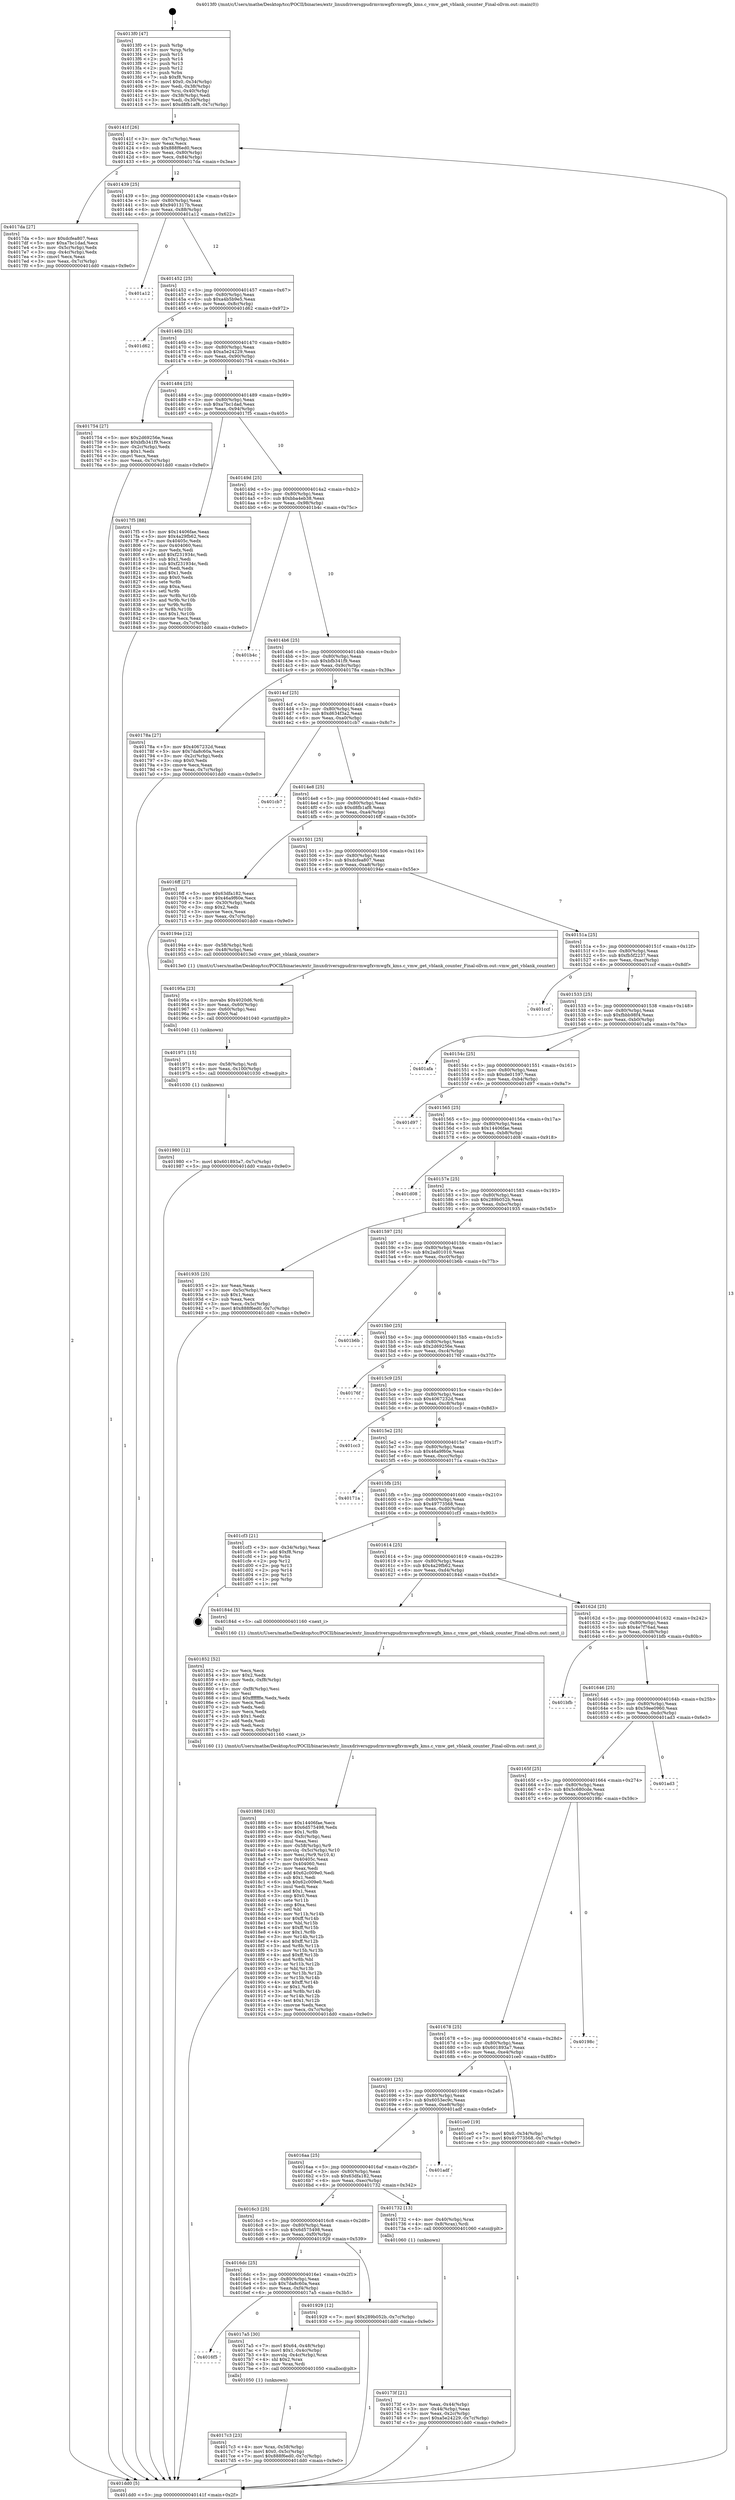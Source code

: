 digraph "0x4013f0" {
  label = "0x4013f0 (/mnt/c/Users/mathe/Desktop/tcc/POCII/binaries/extr_linuxdriversgpudrmvmwgfxvmwgfx_kms.c_vmw_get_vblank_counter_Final-ollvm.out::main(0))"
  labelloc = "t"
  node[shape=record]

  Entry [label="",width=0.3,height=0.3,shape=circle,fillcolor=black,style=filled]
  "0x40141f" [label="{
     0x40141f [26]\l
     | [instrs]\l
     &nbsp;&nbsp;0x40141f \<+3\>: mov -0x7c(%rbp),%eax\l
     &nbsp;&nbsp;0x401422 \<+2\>: mov %eax,%ecx\l
     &nbsp;&nbsp;0x401424 \<+6\>: sub $0x888f6ed0,%ecx\l
     &nbsp;&nbsp;0x40142a \<+3\>: mov %eax,-0x80(%rbp)\l
     &nbsp;&nbsp;0x40142d \<+6\>: mov %ecx,-0x84(%rbp)\l
     &nbsp;&nbsp;0x401433 \<+6\>: je 00000000004017da \<main+0x3ea\>\l
  }"]
  "0x4017da" [label="{
     0x4017da [27]\l
     | [instrs]\l
     &nbsp;&nbsp;0x4017da \<+5\>: mov $0xdcfea807,%eax\l
     &nbsp;&nbsp;0x4017df \<+5\>: mov $0xa7bc1dad,%ecx\l
     &nbsp;&nbsp;0x4017e4 \<+3\>: mov -0x5c(%rbp),%edx\l
     &nbsp;&nbsp;0x4017e7 \<+3\>: cmp -0x4c(%rbp),%edx\l
     &nbsp;&nbsp;0x4017ea \<+3\>: cmovl %ecx,%eax\l
     &nbsp;&nbsp;0x4017ed \<+3\>: mov %eax,-0x7c(%rbp)\l
     &nbsp;&nbsp;0x4017f0 \<+5\>: jmp 0000000000401dd0 \<main+0x9e0\>\l
  }"]
  "0x401439" [label="{
     0x401439 [25]\l
     | [instrs]\l
     &nbsp;&nbsp;0x401439 \<+5\>: jmp 000000000040143e \<main+0x4e\>\l
     &nbsp;&nbsp;0x40143e \<+3\>: mov -0x80(%rbp),%eax\l
     &nbsp;&nbsp;0x401441 \<+5\>: sub $0x9401317b,%eax\l
     &nbsp;&nbsp;0x401446 \<+6\>: mov %eax,-0x88(%rbp)\l
     &nbsp;&nbsp;0x40144c \<+6\>: je 0000000000401a12 \<main+0x622\>\l
  }"]
  Exit [label="",width=0.3,height=0.3,shape=circle,fillcolor=black,style=filled,peripheries=2]
  "0x401a12" [label="{
     0x401a12\l
  }", style=dashed]
  "0x401452" [label="{
     0x401452 [25]\l
     | [instrs]\l
     &nbsp;&nbsp;0x401452 \<+5\>: jmp 0000000000401457 \<main+0x67\>\l
     &nbsp;&nbsp;0x401457 \<+3\>: mov -0x80(%rbp),%eax\l
     &nbsp;&nbsp;0x40145a \<+5\>: sub $0xa4b5b9e5,%eax\l
     &nbsp;&nbsp;0x40145f \<+6\>: mov %eax,-0x8c(%rbp)\l
     &nbsp;&nbsp;0x401465 \<+6\>: je 0000000000401d62 \<main+0x972\>\l
  }"]
  "0x401980" [label="{
     0x401980 [12]\l
     | [instrs]\l
     &nbsp;&nbsp;0x401980 \<+7\>: movl $0x601893a7,-0x7c(%rbp)\l
     &nbsp;&nbsp;0x401987 \<+5\>: jmp 0000000000401dd0 \<main+0x9e0\>\l
  }"]
  "0x401d62" [label="{
     0x401d62\l
  }", style=dashed]
  "0x40146b" [label="{
     0x40146b [25]\l
     | [instrs]\l
     &nbsp;&nbsp;0x40146b \<+5\>: jmp 0000000000401470 \<main+0x80\>\l
     &nbsp;&nbsp;0x401470 \<+3\>: mov -0x80(%rbp),%eax\l
     &nbsp;&nbsp;0x401473 \<+5\>: sub $0xa5e24229,%eax\l
     &nbsp;&nbsp;0x401478 \<+6\>: mov %eax,-0x90(%rbp)\l
     &nbsp;&nbsp;0x40147e \<+6\>: je 0000000000401754 \<main+0x364\>\l
  }"]
  "0x401971" [label="{
     0x401971 [15]\l
     | [instrs]\l
     &nbsp;&nbsp;0x401971 \<+4\>: mov -0x58(%rbp),%rdi\l
     &nbsp;&nbsp;0x401975 \<+6\>: mov %eax,-0x100(%rbp)\l
     &nbsp;&nbsp;0x40197b \<+5\>: call 0000000000401030 \<free@plt\>\l
     | [calls]\l
     &nbsp;&nbsp;0x401030 \{1\} (unknown)\l
  }"]
  "0x401754" [label="{
     0x401754 [27]\l
     | [instrs]\l
     &nbsp;&nbsp;0x401754 \<+5\>: mov $0x2d69256e,%eax\l
     &nbsp;&nbsp;0x401759 \<+5\>: mov $0xbfb341f9,%ecx\l
     &nbsp;&nbsp;0x40175e \<+3\>: mov -0x2c(%rbp),%edx\l
     &nbsp;&nbsp;0x401761 \<+3\>: cmp $0x1,%edx\l
     &nbsp;&nbsp;0x401764 \<+3\>: cmovl %ecx,%eax\l
     &nbsp;&nbsp;0x401767 \<+3\>: mov %eax,-0x7c(%rbp)\l
     &nbsp;&nbsp;0x40176a \<+5\>: jmp 0000000000401dd0 \<main+0x9e0\>\l
  }"]
  "0x401484" [label="{
     0x401484 [25]\l
     | [instrs]\l
     &nbsp;&nbsp;0x401484 \<+5\>: jmp 0000000000401489 \<main+0x99\>\l
     &nbsp;&nbsp;0x401489 \<+3\>: mov -0x80(%rbp),%eax\l
     &nbsp;&nbsp;0x40148c \<+5\>: sub $0xa7bc1dad,%eax\l
     &nbsp;&nbsp;0x401491 \<+6\>: mov %eax,-0x94(%rbp)\l
     &nbsp;&nbsp;0x401497 \<+6\>: je 00000000004017f5 \<main+0x405\>\l
  }"]
  "0x40195a" [label="{
     0x40195a [23]\l
     | [instrs]\l
     &nbsp;&nbsp;0x40195a \<+10\>: movabs $0x4020d6,%rdi\l
     &nbsp;&nbsp;0x401964 \<+3\>: mov %eax,-0x60(%rbp)\l
     &nbsp;&nbsp;0x401967 \<+3\>: mov -0x60(%rbp),%esi\l
     &nbsp;&nbsp;0x40196a \<+2\>: mov $0x0,%al\l
     &nbsp;&nbsp;0x40196c \<+5\>: call 0000000000401040 \<printf@plt\>\l
     | [calls]\l
     &nbsp;&nbsp;0x401040 \{1\} (unknown)\l
  }"]
  "0x4017f5" [label="{
     0x4017f5 [88]\l
     | [instrs]\l
     &nbsp;&nbsp;0x4017f5 \<+5\>: mov $0x14406fae,%eax\l
     &nbsp;&nbsp;0x4017fa \<+5\>: mov $0x4a29fb62,%ecx\l
     &nbsp;&nbsp;0x4017ff \<+7\>: mov 0x40405c,%edx\l
     &nbsp;&nbsp;0x401806 \<+7\>: mov 0x404060,%esi\l
     &nbsp;&nbsp;0x40180d \<+2\>: mov %edx,%edi\l
     &nbsp;&nbsp;0x40180f \<+6\>: add $0xf231934c,%edi\l
     &nbsp;&nbsp;0x401815 \<+3\>: sub $0x1,%edi\l
     &nbsp;&nbsp;0x401818 \<+6\>: sub $0xf231934c,%edi\l
     &nbsp;&nbsp;0x40181e \<+3\>: imul %edi,%edx\l
     &nbsp;&nbsp;0x401821 \<+3\>: and $0x1,%edx\l
     &nbsp;&nbsp;0x401824 \<+3\>: cmp $0x0,%edx\l
     &nbsp;&nbsp;0x401827 \<+4\>: sete %r8b\l
     &nbsp;&nbsp;0x40182b \<+3\>: cmp $0xa,%esi\l
     &nbsp;&nbsp;0x40182e \<+4\>: setl %r9b\l
     &nbsp;&nbsp;0x401832 \<+3\>: mov %r8b,%r10b\l
     &nbsp;&nbsp;0x401835 \<+3\>: and %r9b,%r10b\l
     &nbsp;&nbsp;0x401838 \<+3\>: xor %r9b,%r8b\l
     &nbsp;&nbsp;0x40183b \<+3\>: or %r8b,%r10b\l
     &nbsp;&nbsp;0x40183e \<+4\>: test $0x1,%r10b\l
     &nbsp;&nbsp;0x401842 \<+3\>: cmovne %ecx,%eax\l
     &nbsp;&nbsp;0x401845 \<+3\>: mov %eax,-0x7c(%rbp)\l
     &nbsp;&nbsp;0x401848 \<+5\>: jmp 0000000000401dd0 \<main+0x9e0\>\l
  }"]
  "0x40149d" [label="{
     0x40149d [25]\l
     | [instrs]\l
     &nbsp;&nbsp;0x40149d \<+5\>: jmp 00000000004014a2 \<main+0xb2\>\l
     &nbsp;&nbsp;0x4014a2 \<+3\>: mov -0x80(%rbp),%eax\l
     &nbsp;&nbsp;0x4014a5 \<+5\>: sub $0xbba4eb38,%eax\l
     &nbsp;&nbsp;0x4014aa \<+6\>: mov %eax,-0x98(%rbp)\l
     &nbsp;&nbsp;0x4014b0 \<+6\>: je 0000000000401b4c \<main+0x75c\>\l
  }"]
  "0x401886" [label="{
     0x401886 [163]\l
     | [instrs]\l
     &nbsp;&nbsp;0x401886 \<+5\>: mov $0x14406fae,%ecx\l
     &nbsp;&nbsp;0x40188b \<+5\>: mov $0x6d575498,%edx\l
     &nbsp;&nbsp;0x401890 \<+3\>: mov $0x1,%r8b\l
     &nbsp;&nbsp;0x401893 \<+6\>: mov -0xfc(%rbp),%esi\l
     &nbsp;&nbsp;0x401899 \<+3\>: imul %eax,%esi\l
     &nbsp;&nbsp;0x40189c \<+4\>: mov -0x58(%rbp),%r9\l
     &nbsp;&nbsp;0x4018a0 \<+4\>: movslq -0x5c(%rbp),%r10\l
     &nbsp;&nbsp;0x4018a4 \<+4\>: mov %esi,(%r9,%r10,4)\l
     &nbsp;&nbsp;0x4018a8 \<+7\>: mov 0x40405c,%eax\l
     &nbsp;&nbsp;0x4018af \<+7\>: mov 0x404060,%esi\l
     &nbsp;&nbsp;0x4018b6 \<+2\>: mov %eax,%edi\l
     &nbsp;&nbsp;0x4018b8 \<+6\>: add $0x62c009e0,%edi\l
     &nbsp;&nbsp;0x4018be \<+3\>: sub $0x1,%edi\l
     &nbsp;&nbsp;0x4018c1 \<+6\>: sub $0x62c009e0,%edi\l
     &nbsp;&nbsp;0x4018c7 \<+3\>: imul %edi,%eax\l
     &nbsp;&nbsp;0x4018ca \<+3\>: and $0x1,%eax\l
     &nbsp;&nbsp;0x4018cd \<+3\>: cmp $0x0,%eax\l
     &nbsp;&nbsp;0x4018d0 \<+4\>: sete %r11b\l
     &nbsp;&nbsp;0x4018d4 \<+3\>: cmp $0xa,%esi\l
     &nbsp;&nbsp;0x4018d7 \<+3\>: setl %bl\l
     &nbsp;&nbsp;0x4018da \<+3\>: mov %r11b,%r14b\l
     &nbsp;&nbsp;0x4018dd \<+4\>: xor $0xff,%r14b\l
     &nbsp;&nbsp;0x4018e1 \<+3\>: mov %bl,%r15b\l
     &nbsp;&nbsp;0x4018e4 \<+4\>: xor $0xff,%r15b\l
     &nbsp;&nbsp;0x4018e8 \<+4\>: xor $0x1,%r8b\l
     &nbsp;&nbsp;0x4018ec \<+3\>: mov %r14b,%r12b\l
     &nbsp;&nbsp;0x4018ef \<+4\>: and $0xff,%r12b\l
     &nbsp;&nbsp;0x4018f3 \<+3\>: and %r8b,%r11b\l
     &nbsp;&nbsp;0x4018f6 \<+3\>: mov %r15b,%r13b\l
     &nbsp;&nbsp;0x4018f9 \<+4\>: and $0xff,%r13b\l
     &nbsp;&nbsp;0x4018fd \<+3\>: and %r8b,%bl\l
     &nbsp;&nbsp;0x401900 \<+3\>: or %r11b,%r12b\l
     &nbsp;&nbsp;0x401903 \<+3\>: or %bl,%r13b\l
     &nbsp;&nbsp;0x401906 \<+3\>: xor %r13b,%r12b\l
     &nbsp;&nbsp;0x401909 \<+3\>: or %r15b,%r14b\l
     &nbsp;&nbsp;0x40190c \<+4\>: xor $0xff,%r14b\l
     &nbsp;&nbsp;0x401910 \<+4\>: or $0x1,%r8b\l
     &nbsp;&nbsp;0x401914 \<+3\>: and %r8b,%r14b\l
     &nbsp;&nbsp;0x401917 \<+3\>: or %r14b,%r12b\l
     &nbsp;&nbsp;0x40191a \<+4\>: test $0x1,%r12b\l
     &nbsp;&nbsp;0x40191e \<+3\>: cmovne %edx,%ecx\l
     &nbsp;&nbsp;0x401921 \<+3\>: mov %ecx,-0x7c(%rbp)\l
     &nbsp;&nbsp;0x401924 \<+5\>: jmp 0000000000401dd0 \<main+0x9e0\>\l
  }"]
  "0x401b4c" [label="{
     0x401b4c\l
  }", style=dashed]
  "0x4014b6" [label="{
     0x4014b6 [25]\l
     | [instrs]\l
     &nbsp;&nbsp;0x4014b6 \<+5\>: jmp 00000000004014bb \<main+0xcb\>\l
     &nbsp;&nbsp;0x4014bb \<+3\>: mov -0x80(%rbp),%eax\l
     &nbsp;&nbsp;0x4014be \<+5\>: sub $0xbfb341f9,%eax\l
     &nbsp;&nbsp;0x4014c3 \<+6\>: mov %eax,-0x9c(%rbp)\l
     &nbsp;&nbsp;0x4014c9 \<+6\>: je 000000000040178a \<main+0x39a\>\l
  }"]
  "0x401852" [label="{
     0x401852 [52]\l
     | [instrs]\l
     &nbsp;&nbsp;0x401852 \<+2\>: xor %ecx,%ecx\l
     &nbsp;&nbsp;0x401854 \<+5\>: mov $0x2,%edx\l
     &nbsp;&nbsp;0x401859 \<+6\>: mov %edx,-0xf8(%rbp)\l
     &nbsp;&nbsp;0x40185f \<+1\>: cltd\l
     &nbsp;&nbsp;0x401860 \<+6\>: mov -0xf8(%rbp),%esi\l
     &nbsp;&nbsp;0x401866 \<+2\>: idiv %esi\l
     &nbsp;&nbsp;0x401868 \<+6\>: imul $0xfffffffe,%edx,%edx\l
     &nbsp;&nbsp;0x40186e \<+2\>: mov %ecx,%edi\l
     &nbsp;&nbsp;0x401870 \<+2\>: sub %edx,%edi\l
     &nbsp;&nbsp;0x401872 \<+2\>: mov %ecx,%edx\l
     &nbsp;&nbsp;0x401874 \<+3\>: sub $0x1,%edx\l
     &nbsp;&nbsp;0x401877 \<+2\>: add %edx,%edi\l
     &nbsp;&nbsp;0x401879 \<+2\>: sub %edi,%ecx\l
     &nbsp;&nbsp;0x40187b \<+6\>: mov %ecx,-0xfc(%rbp)\l
     &nbsp;&nbsp;0x401881 \<+5\>: call 0000000000401160 \<next_i\>\l
     | [calls]\l
     &nbsp;&nbsp;0x401160 \{1\} (/mnt/c/Users/mathe/Desktop/tcc/POCII/binaries/extr_linuxdriversgpudrmvmwgfxvmwgfx_kms.c_vmw_get_vblank_counter_Final-ollvm.out::next_i)\l
  }"]
  "0x40178a" [label="{
     0x40178a [27]\l
     | [instrs]\l
     &nbsp;&nbsp;0x40178a \<+5\>: mov $0x4067232d,%eax\l
     &nbsp;&nbsp;0x40178f \<+5\>: mov $0x7da8c60a,%ecx\l
     &nbsp;&nbsp;0x401794 \<+3\>: mov -0x2c(%rbp),%edx\l
     &nbsp;&nbsp;0x401797 \<+3\>: cmp $0x0,%edx\l
     &nbsp;&nbsp;0x40179a \<+3\>: cmove %ecx,%eax\l
     &nbsp;&nbsp;0x40179d \<+3\>: mov %eax,-0x7c(%rbp)\l
     &nbsp;&nbsp;0x4017a0 \<+5\>: jmp 0000000000401dd0 \<main+0x9e0\>\l
  }"]
  "0x4014cf" [label="{
     0x4014cf [25]\l
     | [instrs]\l
     &nbsp;&nbsp;0x4014cf \<+5\>: jmp 00000000004014d4 \<main+0xe4\>\l
     &nbsp;&nbsp;0x4014d4 \<+3\>: mov -0x80(%rbp),%eax\l
     &nbsp;&nbsp;0x4014d7 \<+5\>: sub $0xd634f3a2,%eax\l
     &nbsp;&nbsp;0x4014dc \<+6\>: mov %eax,-0xa0(%rbp)\l
     &nbsp;&nbsp;0x4014e2 \<+6\>: je 0000000000401cb7 \<main+0x8c7\>\l
  }"]
  "0x4017c3" [label="{
     0x4017c3 [23]\l
     | [instrs]\l
     &nbsp;&nbsp;0x4017c3 \<+4\>: mov %rax,-0x58(%rbp)\l
     &nbsp;&nbsp;0x4017c7 \<+7\>: movl $0x0,-0x5c(%rbp)\l
     &nbsp;&nbsp;0x4017ce \<+7\>: movl $0x888f6ed0,-0x7c(%rbp)\l
     &nbsp;&nbsp;0x4017d5 \<+5\>: jmp 0000000000401dd0 \<main+0x9e0\>\l
  }"]
  "0x401cb7" [label="{
     0x401cb7\l
  }", style=dashed]
  "0x4014e8" [label="{
     0x4014e8 [25]\l
     | [instrs]\l
     &nbsp;&nbsp;0x4014e8 \<+5\>: jmp 00000000004014ed \<main+0xfd\>\l
     &nbsp;&nbsp;0x4014ed \<+3\>: mov -0x80(%rbp),%eax\l
     &nbsp;&nbsp;0x4014f0 \<+5\>: sub $0xd8fb1af8,%eax\l
     &nbsp;&nbsp;0x4014f5 \<+6\>: mov %eax,-0xa4(%rbp)\l
     &nbsp;&nbsp;0x4014fb \<+6\>: je 00000000004016ff \<main+0x30f\>\l
  }"]
  "0x4016f5" [label="{
     0x4016f5\l
  }", style=dashed]
  "0x4016ff" [label="{
     0x4016ff [27]\l
     | [instrs]\l
     &nbsp;&nbsp;0x4016ff \<+5\>: mov $0x63dfa182,%eax\l
     &nbsp;&nbsp;0x401704 \<+5\>: mov $0x46a9f60e,%ecx\l
     &nbsp;&nbsp;0x401709 \<+3\>: mov -0x30(%rbp),%edx\l
     &nbsp;&nbsp;0x40170c \<+3\>: cmp $0x2,%edx\l
     &nbsp;&nbsp;0x40170f \<+3\>: cmovne %ecx,%eax\l
     &nbsp;&nbsp;0x401712 \<+3\>: mov %eax,-0x7c(%rbp)\l
     &nbsp;&nbsp;0x401715 \<+5\>: jmp 0000000000401dd0 \<main+0x9e0\>\l
  }"]
  "0x401501" [label="{
     0x401501 [25]\l
     | [instrs]\l
     &nbsp;&nbsp;0x401501 \<+5\>: jmp 0000000000401506 \<main+0x116\>\l
     &nbsp;&nbsp;0x401506 \<+3\>: mov -0x80(%rbp),%eax\l
     &nbsp;&nbsp;0x401509 \<+5\>: sub $0xdcfea807,%eax\l
     &nbsp;&nbsp;0x40150e \<+6\>: mov %eax,-0xa8(%rbp)\l
     &nbsp;&nbsp;0x401514 \<+6\>: je 000000000040194e \<main+0x55e\>\l
  }"]
  "0x401dd0" [label="{
     0x401dd0 [5]\l
     | [instrs]\l
     &nbsp;&nbsp;0x401dd0 \<+5\>: jmp 000000000040141f \<main+0x2f\>\l
  }"]
  "0x4013f0" [label="{
     0x4013f0 [47]\l
     | [instrs]\l
     &nbsp;&nbsp;0x4013f0 \<+1\>: push %rbp\l
     &nbsp;&nbsp;0x4013f1 \<+3\>: mov %rsp,%rbp\l
     &nbsp;&nbsp;0x4013f4 \<+2\>: push %r15\l
     &nbsp;&nbsp;0x4013f6 \<+2\>: push %r14\l
     &nbsp;&nbsp;0x4013f8 \<+2\>: push %r13\l
     &nbsp;&nbsp;0x4013fa \<+2\>: push %r12\l
     &nbsp;&nbsp;0x4013fc \<+1\>: push %rbx\l
     &nbsp;&nbsp;0x4013fd \<+7\>: sub $0xf8,%rsp\l
     &nbsp;&nbsp;0x401404 \<+7\>: movl $0x0,-0x34(%rbp)\l
     &nbsp;&nbsp;0x40140b \<+3\>: mov %edi,-0x38(%rbp)\l
     &nbsp;&nbsp;0x40140e \<+4\>: mov %rsi,-0x40(%rbp)\l
     &nbsp;&nbsp;0x401412 \<+3\>: mov -0x38(%rbp),%edi\l
     &nbsp;&nbsp;0x401415 \<+3\>: mov %edi,-0x30(%rbp)\l
     &nbsp;&nbsp;0x401418 \<+7\>: movl $0xd8fb1af8,-0x7c(%rbp)\l
  }"]
  "0x4017a5" [label="{
     0x4017a5 [30]\l
     | [instrs]\l
     &nbsp;&nbsp;0x4017a5 \<+7\>: movl $0x64,-0x48(%rbp)\l
     &nbsp;&nbsp;0x4017ac \<+7\>: movl $0x1,-0x4c(%rbp)\l
     &nbsp;&nbsp;0x4017b3 \<+4\>: movslq -0x4c(%rbp),%rax\l
     &nbsp;&nbsp;0x4017b7 \<+4\>: shl $0x2,%rax\l
     &nbsp;&nbsp;0x4017bb \<+3\>: mov %rax,%rdi\l
     &nbsp;&nbsp;0x4017be \<+5\>: call 0000000000401050 \<malloc@plt\>\l
     | [calls]\l
     &nbsp;&nbsp;0x401050 \{1\} (unknown)\l
  }"]
  "0x40194e" [label="{
     0x40194e [12]\l
     | [instrs]\l
     &nbsp;&nbsp;0x40194e \<+4\>: mov -0x58(%rbp),%rdi\l
     &nbsp;&nbsp;0x401952 \<+3\>: mov -0x48(%rbp),%esi\l
     &nbsp;&nbsp;0x401955 \<+5\>: call 00000000004013e0 \<vmw_get_vblank_counter\>\l
     | [calls]\l
     &nbsp;&nbsp;0x4013e0 \{1\} (/mnt/c/Users/mathe/Desktop/tcc/POCII/binaries/extr_linuxdriversgpudrmvmwgfxvmwgfx_kms.c_vmw_get_vblank_counter_Final-ollvm.out::vmw_get_vblank_counter)\l
  }"]
  "0x40151a" [label="{
     0x40151a [25]\l
     | [instrs]\l
     &nbsp;&nbsp;0x40151a \<+5\>: jmp 000000000040151f \<main+0x12f\>\l
     &nbsp;&nbsp;0x40151f \<+3\>: mov -0x80(%rbp),%eax\l
     &nbsp;&nbsp;0x401522 \<+5\>: sub $0xfb5f2237,%eax\l
     &nbsp;&nbsp;0x401527 \<+6\>: mov %eax,-0xac(%rbp)\l
     &nbsp;&nbsp;0x40152d \<+6\>: je 0000000000401ccf \<main+0x8df\>\l
  }"]
  "0x4016dc" [label="{
     0x4016dc [25]\l
     | [instrs]\l
     &nbsp;&nbsp;0x4016dc \<+5\>: jmp 00000000004016e1 \<main+0x2f1\>\l
     &nbsp;&nbsp;0x4016e1 \<+3\>: mov -0x80(%rbp),%eax\l
     &nbsp;&nbsp;0x4016e4 \<+5\>: sub $0x7da8c60a,%eax\l
     &nbsp;&nbsp;0x4016e9 \<+6\>: mov %eax,-0xf4(%rbp)\l
     &nbsp;&nbsp;0x4016ef \<+6\>: je 00000000004017a5 \<main+0x3b5\>\l
  }"]
  "0x401ccf" [label="{
     0x401ccf\l
  }", style=dashed]
  "0x401533" [label="{
     0x401533 [25]\l
     | [instrs]\l
     &nbsp;&nbsp;0x401533 \<+5\>: jmp 0000000000401538 \<main+0x148\>\l
     &nbsp;&nbsp;0x401538 \<+3\>: mov -0x80(%rbp),%eax\l
     &nbsp;&nbsp;0x40153b \<+5\>: sub $0xfbbb98f4,%eax\l
     &nbsp;&nbsp;0x401540 \<+6\>: mov %eax,-0xb0(%rbp)\l
     &nbsp;&nbsp;0x401546 \<+6\>: je 0000000000401afa \<main+0x70a\>\l
  }"]
  "0x401929" [label="{
     0x401929 [12]\l
     | [instrs]\l
     &nbsp;&nbsp;0x401929 \<+7\>: movl $0x289b052b,-0x7c(%rbp)\l
     &nbsp;&nbsp;0x401930 \<+5\>: jmp 0000000000401dd0 \<main+0x9e0\>\l
  }"]
  "0x401afa" [label="{
     0x401afa\l
  }", style=dashed]
  "0x40154c" [label="{
     0x40154c [25]\l
     | [instrs]\l
     &nbsp;&nbsp;0x40154c \<+5\>: jmp 0000000000401551 \<main+0x161\>\l
     &nbsp;&nbsp;0x401551 \<+3\>: mov -0x80(%rbp),%eax\l
     &nbsp;&nbsp;0x401554 \<+5\>: sub $0xde01597,%eax\l
     &nbsp;&nbsp;0x401559 \<+6\>: mov %eax,-0xb4(%rbp)\l
     &nbsp;&nbsp;0x40155f \<+6\>: je 0000000000401d97 \<main+0x9a7\>\l
  }"]
  "0x40173f" [label="{
     0x40173f [21]\l
     | [instrs]\l
     &nbsp;&nbsp;0x40173f \<+3\>: mov %eax,-0x44(%rbp)\l
     &nbsp;&nbsp;0x401742 \<+3\>: mov -0x44(%rbp),%eax\l
     &nbsp;&nbsp;0x401745 \<+3\>: mov %eax,-0x2c(%rbp)\l
     &nbsp;&nbsp;0x401748 \<+7\>: movl $0xa5e24229,-0x7c(%rbp)\l
     &nbsp;&nbsp;0x40174f \<+5\>: jmp 0000000000401dd0 \<main+0x9e0\>\l
  }"]
  "0x401d97" [label="{
     0x401d97\l
  }", style=dashed]
  "0x401565" [label="{
     0x401565 [25]\l
     | [instrs]\l
     &nbsp;&nbsp;0x401565 \<+5\>: jmp 000000000040156a \<main+0x17a\>\l
     &nbsp;&nbsp;0x40156a \<+3\>: mov -0x80(%rbp),%eax\l
     &nbsp;&nbsp;0x40156d \<+5\>: sub $0x14406fae,%eax\l
     &nbsp;&nbsp;0x401572 \<+6\>: mov %eax,-0xb8(%rbp)\l
     &nbsp;&nbsp;0x401578 \<+6\>: je 0000000000401d08 \<main+0x918\>\l
  }"]
  "0x4016c3" [label="{
     0x4016c3 [25]\l
     | [instrs]\l
     &nbsp;&nbsp;0x4016c3 \<+5\>: jmp 00000000004016c8 \<main+0x2d8\>\l
     &nbsp;&nbsp;0x4016c8 \<+3\>: mov -0x80(%rbp),%eax\l
     &nbsp;&nbsp;0x4016cb \<+5\>: sub $0x6d575498,%eax\l
     &nbsp;&nbsp;0x4016d0 \<+6\>: mov %eax,-0xf0(%rbp)\l
     &nbsp;&nbsp;0x4016d6 \<+6\>: je 0000000000401929 \<main+0x539\>\l
  }"]
  "0x401d08" [label="{
     0x401d08\l
  }", style=dashed]
  "0x40157e" [label="{
     0x40157e [25]\l
     | [instrs]\l
     &nbsp;&nbsp;0x40157e \<+5\>: jmp 0000000000401583 \<main+0x193\>\l
     &nbsp;&nbsp;0x401583 \<+3\>: mov -0x80(%rbp),%eax\l
     &nbsp;&nbsp;0x401586 \<+5\>: sub $0x289b052b,%eax\l
     &nbsp;&nbsp;0x40158b \<+6\>: mov %eax,-0xbc(%rbp)\l
     &nbsp;&nbsp;0x401591 \<+6\>: je 0000000000401935 \<main+0x545\>\l
  }"]
  "0x401732" [label="{
     0x401732 [13]\l
     | [instrs]\l
     &nbsp;&nbsp;0x401732 \<+4\>: mov -0x40(%rbp),%rax\l
     &nbsp;&nbsp;0x401736 \<+4\>: mov 0x8(%rax),%rdi\l
     &nbsp;&nbsp;0x40173a \<+5\>: call 0000000000401060 \<atoi@plt\>\l
     | [calls]\l
     &nbsp;&nbsp;0x401060 \{1\} (unknown)\l
  }"]
  "0x401935" [label="{
     0x401935 [25]\l
     | [instrs]\l
     &nbsp;&nbsp;0x401935 \<+2\>: xor %eax,%eax\l
     &nbsp;&nbsp;0x401937 \<+3\>: mov -0x5c(%rbp),%ecx\l
     &nbsp;&nbsp;0x40193a \<+3\>: sub $0x1,%eax\l
     &nbsp;&nbsp;0x40193d \<+2\>: sub %eax,%ecx\l
     &nbsp;&nbsp;0x40193f \<+3\>: mov %ecx,-0x5c(%rbp)\l
     &nbsp;&nbsp;0x401942 \<+7\>: movl $0x888f6ed0,-0x7c(%rbp)\l
     &nbsp;&nbsp;0x401949 \<+5\>: jmp 0000000000401dd0 \<main+0x9e0\>\l
  }"]
  "0x401597" [label="{
     0x401597 [25]\l
     | [instrs]\l
     &nbsp;&nbsp;0x401597 \<+5\>: jmp 000000000040159c \<main+0x1ac\>\l
     &nbsp;&nbsp;0x40159c \<+3\>: mov -0x80(%rbp),%eax\l
     &nbsp;&nbsp;0x40159f \<+5\>: sub $0x2ad01010,%eax\l
     &nbsp;&nbsp;0x4015a4 \<+6\>: mov %eax,-0xc0(%rbp)\l
     &nbsp;&nbsp;0x4015aa \<+6\>: je 0000000000401b6b \<main+0x77b\>\l
  }"]
  "0x4016aa" [label="{
     0x4016aa [25]\l
     | [instrs]\l
     &nbsp;&nbsp;0x4016aa \<+5\>: jmp 00000000004016af \<main+0x2bf\>\l
     &nbsp;&nbsp;0x4016af \<+3\>: mov -0x80(%rbp),%eax\l
     &nbsp;&nbsp;0x4016b2 \<+5\>: sub $0x63dfa182,%eax\l
     &nbsp;&nbsp;0x4016b7 \<+6\>: mov %eax,-0xec(%rbp)\l
     &nbsp;&nbsp;0x4016bd \<+6\>: je 0000000000401732 \<main+0x342\>\l
  }"]
  "0x401b6b" [label="{
     0x401b6b\l
  }", style=dashed]
  "0x4015b0" [label="{
     0x4015b0 [25]\l
     | [instrs]\l
     &nbsp;&nbsp;0x4015b0 \<+5\>: jmp 00000000004015b5 \<main+0x1c5\>\l
     &nbsp;&nbsp;0x4015b5 \<+3\>: mov -0x80(%rbp),%eax\l
     &nbsp;&nbsp;0x4015b8 \<+5\>: sub $0x2d69256e,%eax\l
     &nbsp;&nbsp;0x4015bd \<+6\>: mov %eax,-0xc4(%rbp)\l
     &nbsp;&nbsp;0x4015c3 \<+6\>: je 000000000040176f \<main+0x37f\>\l
  }"]
  "0x401adf" [label="{
     0x401adf\l
  }", style=dashed]
  "0x40176f" [label="{
     0x40176f\l
  }", style=dashed]
  "0x4015c9" [label="{
     0x4015c9 [25]\l
     | [instrs]\l
     &nbsp;&nbsp;0x4015c9 \<+5\>: jmp 00000000004015ce \<main+0x1de\>\l
     &nbsp;&nbsp;0x4015ce \<+3\>: mov -0x80(%rbp),%eax\l
     &nbsp;&nbsp;0x4015d1 \<+5\>: sub $0x4067232d,%eax\l
     &nbsp;&nbsp;0x4015d6 \<+6\>: mov %eax,-0xc8(%rbp)\l
     &nbsp;&nbsp;0x4015dc \<+6\>: je 0000000000401cc3 \<main+0x8d3\>\l
  }"]
  "0x401691" [label="{
     0x401691 [25]\l
     | [instrs]\l
     &nbsp;&nbsp;0x401691 \<+5\>: jmp 0000000000401696 \<main+0x2a6\>\l
     &nbsp;&nbsp;0x401696 \<+3\>: mov -0x80(%rbp),%eax\l
     &nbsp;&nbsp;0x401699 \<+5\>: sub $0x6053ec9c,%eax\l
     &nbsp;&nbsp;0x40169e \<+6\>: mov %eax,-0xe8(%rbp)\l
     &nbsp;&nbsp;0x4016a4 \<+6\>: je 0000000000401adf \<main+0x6ef\>\l
  }"]
  "0x401cc3" [label="{
     0x401cc3\l
  }", style=dashed]
  "0x4015e2" [label="{
     0x4015e2 [25]\l
     | [instrs]\l
     &nbsp;&nbsp;0x4015e2 \<+5\>: jmp 00000000004015e7 \<main+0x1f7\>\l
     &nbsp;&nbsp;0x4015e7 \<+3\>: mov -0x80(%rbp),%eax\l
     &nbsp;&nbsp;0x4015ea \<+5\>: sub $0x46a9f60e,%eax\l
     &nbsp;&nbsp;0x4015ef \<+6\>: mov %eax,-0xcc(%rbp)\l
     &nbsp;&nbsp;0x4015f5 \<+6\>: je 000000000040171a \<main+0x32a\>\l
  }"]
  "0x401ce0" [label="{
     0x401ce0 [19]\l
     | [instrs]\l
     &nbsp;&nbsp;0x401ce0 \<+7\>: movl $0x0,-0x34(%rbp)\l
     &nbsp;&nbsp;0x401ce7 \<+7\>: movl $0x49773568,-0x7c(%rbp)\l
     &nbsp;&nbsp;0x401cee \<+5\>: jmp 0000000000401dd0 \<main+0x9e0\>\l
  }"]
  "0x40171a" [label="{
     0x40171a\l
  }", style=dashed]
  "0x4015fb" [label="{
     0x4015fb [25]\l
     | [instrs]\l
     &nbsp;&nbsp;0x4015fb \<+5\>: jmp 0000000000401600 \<main+0x210\>\l
     &nbsp;&nbsp;0x401600 \<+3\>: mov -0x80(%rbp),%eax\l
     &nbsp;&nbsp;0x401603 \<+5\>: sub $0x49773568,%eax\l
     &nbsp;&nbsp;0x401608 \<+6\>: mov %eax,-0xd0(%rbp)\l
     &nbsp;&nbsp;0x40160e \<+6\>: je 0000000000401cf3 \<main+0x903\>\l
  }"]
  "0x401678" [label="{
     0x401678 [25]\l
     | [instrs]\l
     &nbsp;&nbsp;0x401678 \<+5\>: jmp 000000000040167d \<main+0x28d\>\l
     &nbsp;&nbsp;0x40167d \<+3\>: mov -0x80(%rbp),%eax\l
     &nbsp;&nbsp;0x401680 \<+5\>: sub $0x601893a7,%eax\l
     &nbsp;&nbsp;0x401685 \<+6\>: mov %eax,-0xe4(%rbp)\l
     &nbsp;&nbsp;0x40168b \<+6\>: je 0000000000401ce0 \<main+0x8f0\>\l
  }"]
  "0x401cf3" [label="{
     0x401cf3 [21]\l
     | [instrs]\l
     &nbsp;&nbsp;0x401cf3 \<+3\>: mov -0x34(%rbp),%eax\l
     &nbsp;&nbsp;0x401cf6 \<+7\>: add $0xf8,%rsp\l
     &nbsp;&nbsp;0x401cfd \<+1\>: pop %rbx\l
     &nbsp;&nbsp;0x401cfe \<+2\>: pop %r12\l
     &nbsp;&nbsp;0x401d00 \<+2\>: pop %r13\l
     &nbsp;&nbsp;0x401d02 \<+2\>: pop %r14\l
     &nbsp;&nbsp;0x401d04 \<+2\>: pop %r15\l
     &nbsp;&nbsp;0x401d06 \<+1\>: pop %rbp\l
     &nbsp;&nbsp;0x401d07 \<+1\>: ret\l
  }"]
  "0x401614" [label="{
     0x401614 [25]\l
     | [instrs]\l
     &nbsp;&nbsp;0x401614 \<+5\>: jmp 0000000000401619 \<main+0x229\>\l
     &nbsp;&nbsp;0x401619 \<+3\>: mov -0x80(%rbp),%eax\l
     &nbsp;&nbsp;0x40161c \<+5\>: sub $0x4a29fb62,%eax\l
     &nbsp;&nbsp;0x401621 \<+6\>: mov %eax,-0xd4(%rbp)\l
     &nbsp;&nbsp;0x401627 \<+6\>: je 000000000040184d \<main+0x45d\>\l
  }"]
  "0x40198c" [label="{
     0x40198c\l
  }", style=dashed]
  "0x40184d" [label="{
     0x40184d [5]\l
     | [instrs]\l
     &nbsp;&nbsp;0x40184d \<+5\>: call 0000000000401160 \<next_i\>\l
     | [calls]\l
     &nbsp;&nbsp;0x401160 \{1\} (/mnt/c/Users/mathe/Desktop/tcc/POCII/binaries/extr_linuxdriversgpudrmvmwgfxvmwgfx_kms.c_vmw_get_vblank_counter_Final-ollvm.out::next_i)\l
  }"]
  "0x40162d" [label="{
     0x40162d [25]\l
     | [instrs]\l
     &nbsp;&nbsp;0x40162d \<+5\>: jmp 0000000000401632 \<main+0x242\>\l
     &nbsp;&nbsp;0x401632 \<+3\>: mov -0x80(%rbp),%eax\l
     &nbsp;&nbsp;0x401635 \<+5\>: sub $0x4e7f76ad,%eax\l
     &nbsp;&nbsp;0x40163a \<+6\>: mov %eax,-0xd8(%rbp)\l
     &nbsp;&nbsp;0x401640 \<+6\>: je 0000000000401bfb \<main+0x80b\>\l
  }"]
  "0x40165f" [label="{
     0x40165f [25]\l
     | [instrs]\l
     &nbsp;&nbsp;0x40165f \<+5\>: jmp 0000000000401664 \<main+0x274\>\l
     &nbsp;&nbsp;0x401664 \<+3\>: mov -0x80(%rbp),%eax\l
     &nbsp;&nbsp;0x401667 \<+5\>: sub $0x5c680cde,%eax\l
     &nbsp;&nbsp;0x40166c \<+6\>: mov %eax,-0xe0(%rbp)\l
     &nbsp;&nbsp;0x401672 \<+6\>: je 000000000040198c \<main+0x59c\>\l
  }"]
  "0x401bfb" [label="{
     0x401bfb\l
  }", style=dashed]
  "0x401646" [label="{
     0x401646 [25]\l
     | [instrs]\l
     &nbsp;&nbsp;0x401646 \<+5\>: jmp 000000000040164b \<main+0x25b\>\l
     &nbsp;&nbsp;0x40164b \<+3\>: mov -0x80(%rbp),%eax\l
     &nbsp;&nbsp;0x40164e \<+5\>: sub $0x59ee0960,%eax\l
     &nbsp;&nbsp;0x401653 \<+6\>: mov %eax,-0xdc(%rbp)\l
     &nbsp;&nbsp;0x401659 \<+6\>: je 0000000000401ad3 \<main+0x6e3\>\l
  }"]
  "0x401ad3" [label="{
     0x401ad3\l
  }", style=dashed]
  Entry -> "0x4013f0" [label=" 1"]
  "0x40141f" -> "0x4017da" [label=" 2"]
  "0x40141f" -> "0x401439" [label=" 12"]
  "0x401cf3" -> Exit [label=" 1"]
  "0x401439" -> "0x401a12" [label=" 0"]
  "0x401439" -> "0x401452" [label=" 12"]
  "0x401ce0" -> "0x401dd0" [label=" 1"]
  "0x401452" -> "0x401d62" [label=" 0"]
  "0x401452" -> "0x40146b" [label=" 12"]
  "0x401980" -> "0x401dd0" [label=" 1"]
  "0x40146b" -> "0x401754" [label=" 1"]
  "0x40146b" -> "0x401484" [label=" 11"]
  "0x401971" -> "0x401980" [label=" 1"]
  "0x401484" -> "0x4017f5" [label=" 1"]
  "0x401484" -> "0x40149d" [label=" 10"]
  "0x40195a" -> "0x401971" [label=" 1"]
  "0x40149d" -> "0x401b4c" [label=" 0"]
  "0x40149d" -> "0x4014b6" [label=" 10"]
  "0x40194e" -> "0x40195a" [label=" 1"]
  "0x4014b6" -> "0x40178a" [label=" 1"]
  "0x4014b6" -> "0x4014cf" [label=" 9"]
  "0x401935" -> "0x401dd0" [label=" 1"]
  "0x4014cf" -> "0x401cb7" [label=" 0"]
  "0x4014cf" -> "0x4014e8" [label=" 9"]
  "0x401929" -> "0x401dd0" [label=" 1"]
  "0x4014e8" -> "0x4016ff" [label=" 1"]
  "0x4014e8" -> "0x401501" [label=" 8"]
  "0x4016ff" -> "0x401dd0" [label=" 1"]
  "0x4013f0" -> "0x40141f" [label=" 1"]
  "0x401dd0" -> "0x40141f" [label=" 13"]
  "0x401886" -> "0x401dd0" [label=" 1"]
  "0x401501" -> "0x40194e" [label=" 1"]
  "0x401501" -> "0x40151a" [label=" 7"]
  "0x401852" -> "0x401886" [label=" 1"]
  "0x40151a" -> "0x401ccf" [label=" 0"]
  "0x40151a" -> "0x401533" [label=" 7"]
  "0x4017f5" -> "0x401dd0" [label=" 1"]
  "0x401533" -> "0x401afa" [label=" 0"]
  "0x401533" -> "0x40154c" [label=" 7"]
  "0x4017da" -> "0x401dd0" [label=" 2"]
  "0x40154c" -> "0x401d97" [label=" 0"]
  "0x40154c" -> "0x401565" [label=" 7"]
  "0x4017a5" -> "0x4017c3" [label=" 1"]
  "0x401565" -> "0x401d08" [label=" 0"]
  "0x401565" -> "0x40157e" [label=" 7"]
  "0x4016dc" -> "0x4016f5" [label=" 0"]
  "0x40157e" -> "0x401935" [label=" 1"]
  "0x40157e" -> "0x401597" [label=" 6"]
  "0x4016dc" -> "0x4017a5" [label=" 1"]
  "0x401597" -> "0x401b6b" [label=" 0"]
  "0x401597" -> "0x4015b0" [label=" 6"]
  "0x4016c3" -> "0x4016dc" [label=" 1"]
  "0x4015b0" -> "0x40176f" [label=" 0"]
  "0x4015b0" -> "0x4015c9" [label=" 6"]
  "0x4016c3" -> "0x401929" [label=" 1"]
  "0x4015c9" -> "0x401cc3" [label=" 0"]
  "0x4015c9" -> "0x4015e2" [label=" 6"]
  "0x40178a" -> "0x401dd0" [label=" 1"]
  "0x4015e2" -> "0x40171a" [label=" 0"]
  "0x4015e2" -> "0x4015fb" [label=" 6"]
  "0x401754" -> "0x401dd0" [label=" 1"]
  "0x4015fb" -> "0x401cf3" [label=" 1"]
  "0x4015fb" -> "0x401614" [label=" 5"]
  "0x401732" -> "0x40173f" [label=" 1"]
  "0x401614" -> "0x40184d" [label=" 1"]
  "0x401614" -> "0x40162d" [label=" 4"]
  "0x4016aa" -> "0x4016c3" [label=" 2"]
  "0x40162d" -> "0x401bfb" [label=" 0"]
  "0x40162d" -> "0x401646" [label=" 4"]
  "0x40184d" -> "0x401852" [label=" 1"]
  "0x401646" -> "0x401ad3" [label=" 0"]
  "0x401646" -> "0x40165f" [label=" 4"]
  "0x4016aa" -> "0x401732" [label=" 1"]
  "0x40165f" -> "0x40198c" [label=" 0"]
  "0x40165f" -> "0x401678" [label=" 4"]
  "0x40173f" -> "0x401dd0" [label=" 1"]
  "0x401678" -> "0x401ce0" [label=" 1"]
  "0x401678" -> "0x401691" [label=" 3"]
  "0x4017c3" -> "0x401dd0" [label=" 1"]
  "0x401691" -> "0x401adf" [label=" 0"]
  "0x401691" -> "0x4016aa" [label=" 3"]
}
